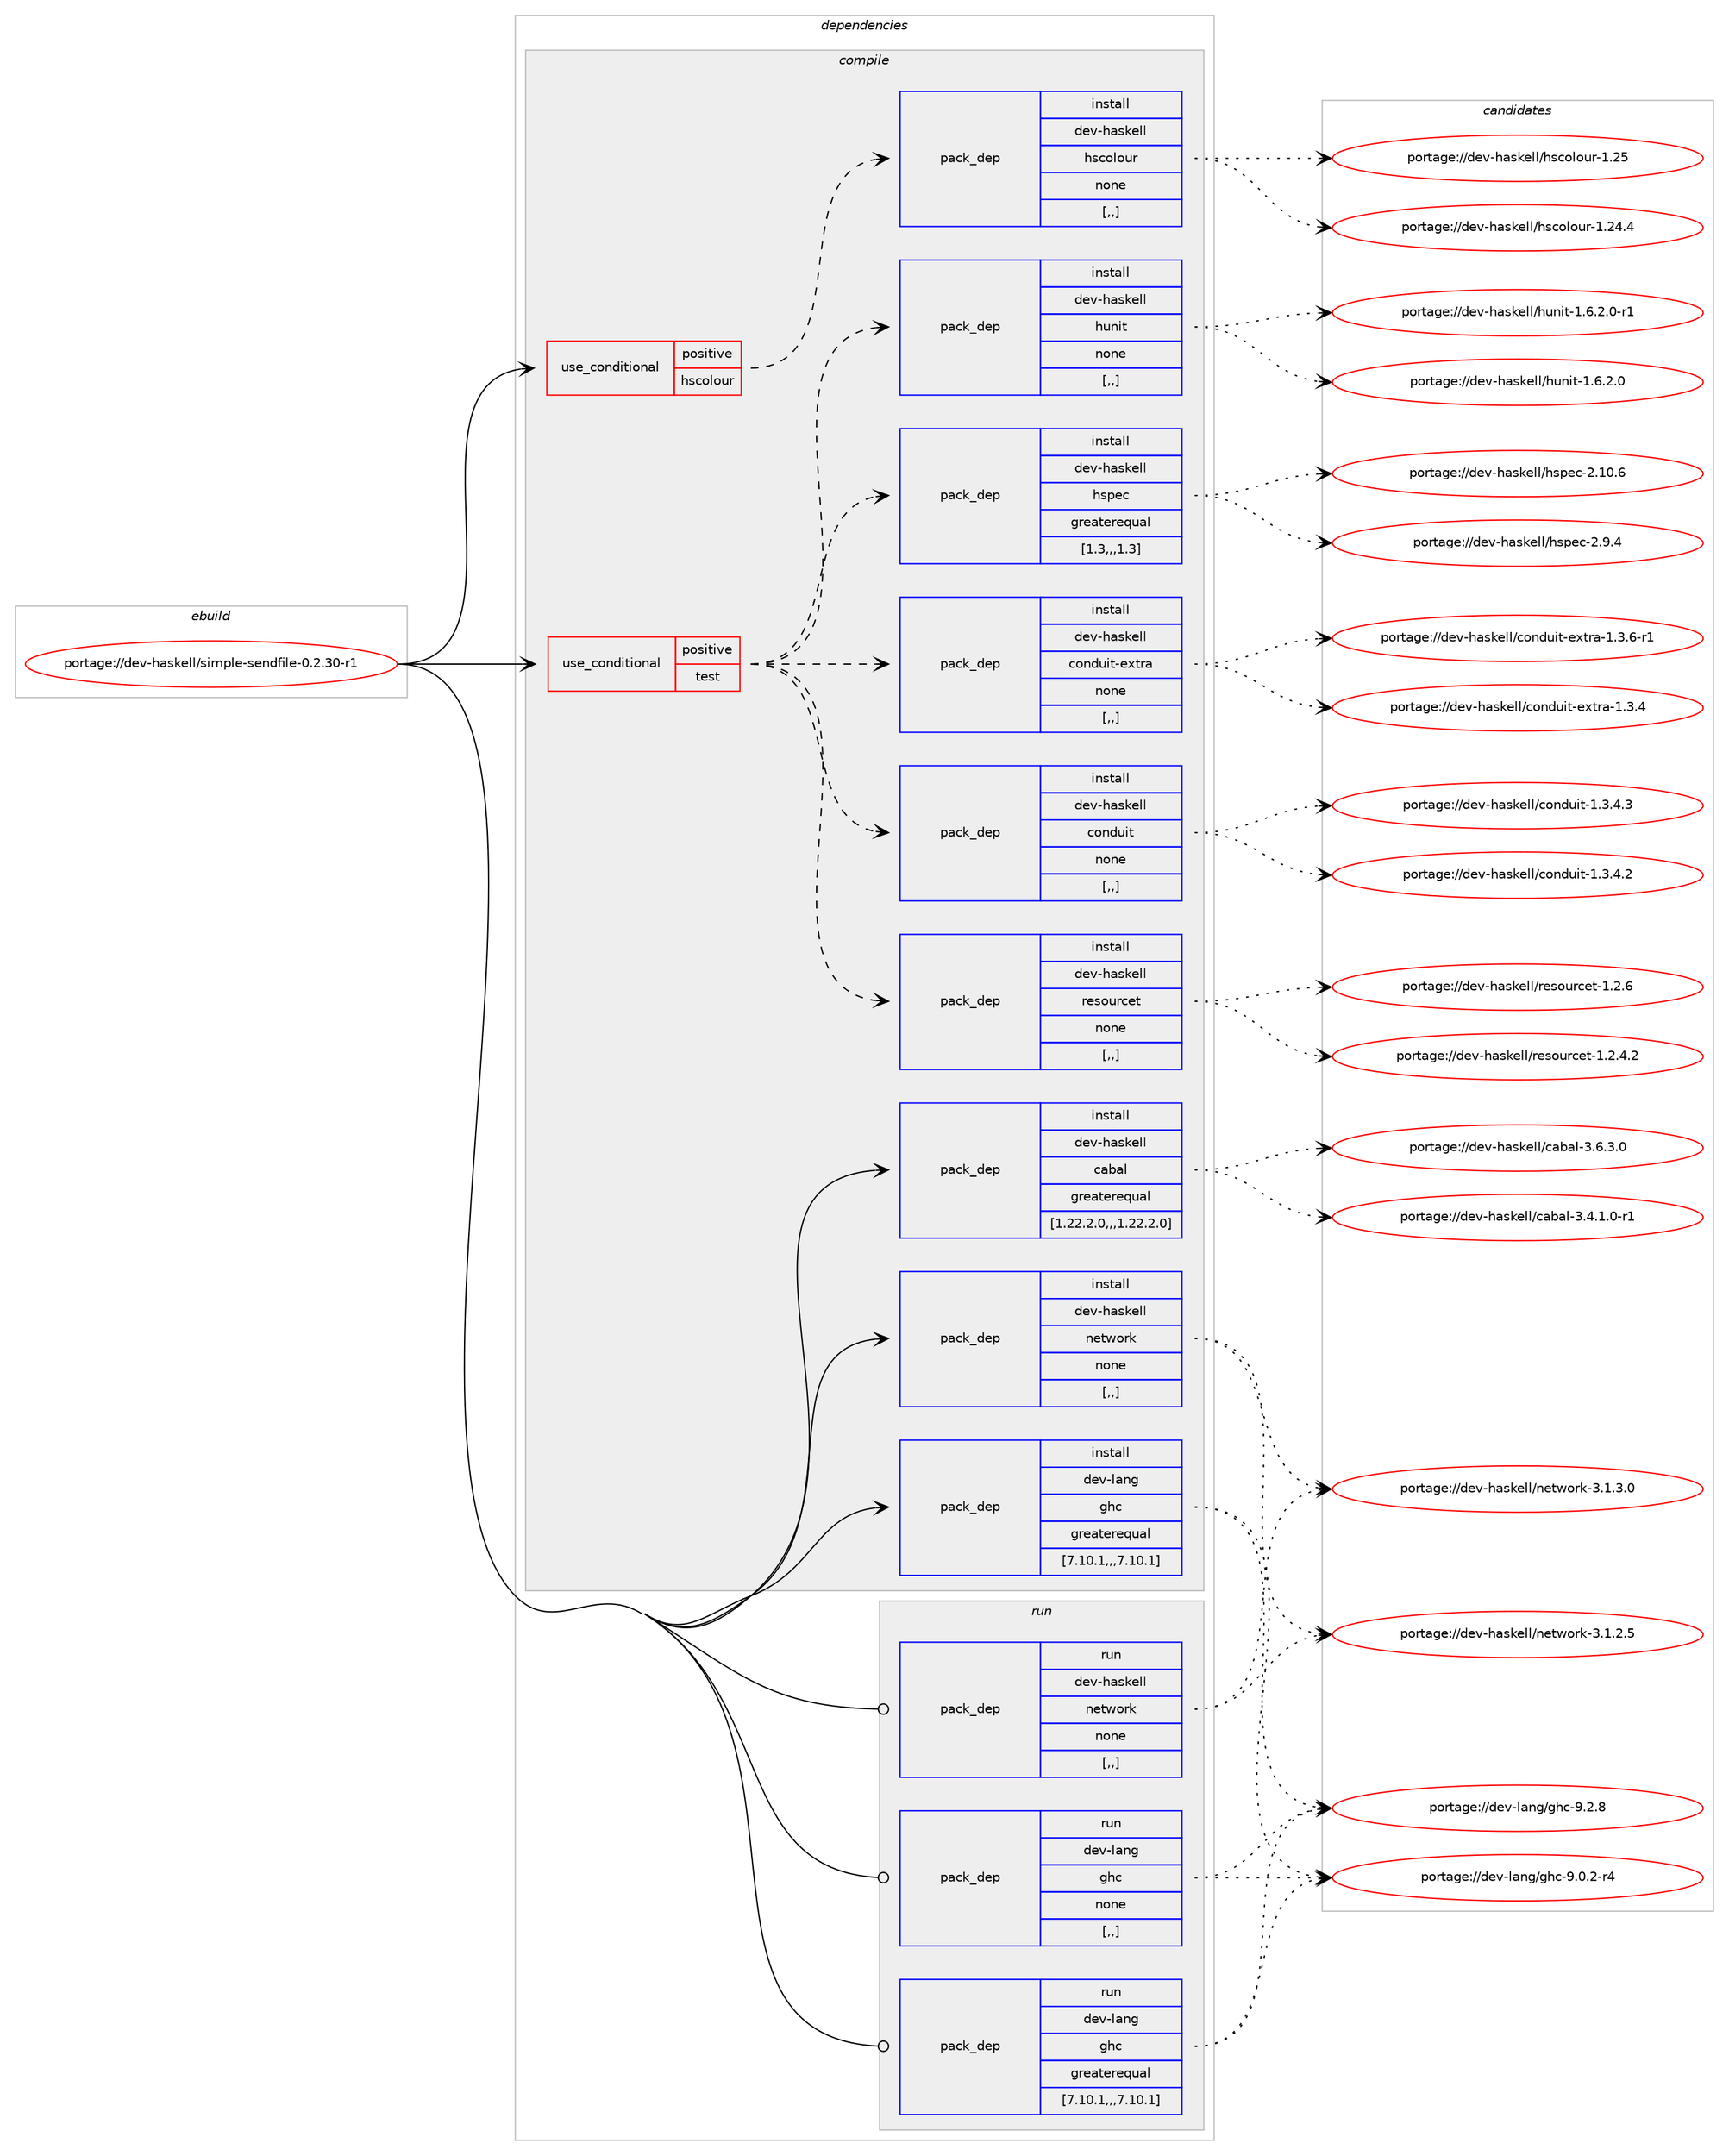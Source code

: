 digraph prolog {

# *************
# Graph options
# *************

newrank=true;
concentrate=true;
compound=true;
graph [rankdir=LR,fontname=Helvetica,fontsize=10,ranksep=1.5];#, ranksep=2.5, nodesep=0.2];
edge  [arrowhead=vee];
node  [fontname=Helvetica,fontsize=10];

# **********
# The ebuild
# **********

subgraph cluster_leftcol {
color=gray;
label=<<i>ebuild</i>>;
id [label="portage://dev-haskell/simple-sendfile-0.2.30-r1", color=red, width=4, href="../dev-haskell/simple-sendfile-0.2.30-r1.svg"];
}

# ****************
# The dependencies
# ****************

subgraph cluster_midcol {
color=gray;
label=<<i>dependencies</i>>;
subgraph cluster_compile {
fillcolor="#eeeeee";
style=filled;
label=<<i>compile</i>>;
subgraph cond21012 {
dependency87939 [label=<<TABLE BORDER="0" CELLBORDER="1" CELLSPACING="0" CELLPADDING="4"><TR><TD ROWSPAN="3" CELLPADDING="10">use_conditional</TD></TR><TR><TD>positive</TD></TR><TR><TD>hscolour</TD></TR></TABLE>>, shape=none, color=red];
subgraph pack65915 {
dependency87940 [label=<<TABLE BORDER="0" CELLBORDER="1" CELLSPACING="0" CELLPADDING="4" WIDTH="220"><TR><TD ROWSPAN="6" CELLPADDING="30">pack_dep</TD></TR><TR><TD WIDTH="110">install</TD></TR><TR><TD>dev-haskell</TD></TR><TR><TD>hscolour</TD></TR><TR><TD>none</TD></TR><TR><TD>[,,]</TD></TR></TABLE>>, shape=none, color=blue];
}
dependency87939:e -> dependency87940:w [weight=20,style="dashed",arrowhead="vee"];
}
id:e -> dependency87939:w [weight=20,style="solid",arrowhead="vee"];
subgraph cond21013 {
dependency87941 [label=<<TABLE BORDER="0" CELLBORDER="1" CELLSPACING="0" CELLPADDING="4"><TR><TD ROWSPAN="3" CELLPADDING="10">use_conditional</TD></TR><TR><TD>positive</TD></TR><TR><TD>test</TD></TR></TABLE>>, shape=none, color=red];
subgraph pack65916 {
dependency87942 [label=<<TABLE BORDER="0" CELLBORDER="1" CELLSPACING="0" CELLPADDING="4" WIDTH="220"><TR><TD ROWSPAN="6" CELLPADDING="30">pack_dep</TD></TR><TR><TD WIDTH="110">install</TD></TR><TR><TD>dev-haskell</TD></TR><TR><TD>conduit</TD></TR><TR><TD>none</TD></TR><TR><TD>[,,]</TD></TR></TABLE>>, shape=none, color=blue];
}
dependency87941:e -> dependency87942:w [weight=20,style="dashed",arrowhead="vee"];
subgraph pack65917 {
dependency87943 [label=<<TABLE BORDER="0" CELLBORDER="1" CELLSPACING="0" CELLPADDING="4" WIDTH="220"><TR><TD ROWSPAN="6" CELLPADDING="30">pack_dep</TD></TR><TR><TD WIDTH="110">install</TD></TR><TR><TD>dev-haskell</TD></TR><TR><TD>conduit-extra</TD></TR><TR><TD>none</TD></TR><TR><TD>[,,]</TD></TR></TABLE>>, shape=none, color=blue];
}
dependency87941:e -> dependency87943:w [weight=20,style="dashed",arrowhead="vee"];
subgraph pack65918 {
dependency87944 [label=<<TABLE BORDER="0" CELLBORDER="1" CELLSPACING="0" CELLPADDING="4" WIDTH="220"><TR><TD ROWSPAN="6" CELLPADDING="30">pack_dep</TD></TR><TR><TD WIDTH="110">install</TD></TR><TR><TD>dev-haskell</TD></TR><TR><TD>hspec</TD></TR><TR><TD>greaterequal</TD></TR><TR><TD>[1.3,,,1.3]</TD></TR></TABLE>>, shape=none, color=blue];
}
dependency87941:e -> dependency87944:w [weight=20,style="dashed",arrowhead="vee"];
subgraph pack65919 {
dependency87945 [label=<<TABLE BORDER="0" CELLBORDER="1" CELLSPACING="0" CELLPADDING="4" WIDTH="220"><TR><TD ROWSPAN="6" CELLPADDING="30">pack_dep</TD></TR><TR><TD WIDTH="110">install</TD></TR><TR><TD>dev-haskell</TD></TR><TR><TD>hunit</TD></TR><TR><TD>none</TD></TR><TR><TD>[,,]</TD></TR></TABLE>>, shape=none, color=blue];
}
dependency87941:e -> dependency87945:w [weight=20,style="dashed",arrowhead="vee"];
subgraph pack65920 {
dependency87946 [label=<<TABLE BORDER="0" CELLBORDER="1" CELLSPACING="0" CELLPADDING="4" WIDTH="220"><TR><TD ROWSPAN="6" CELLPADDING="30">pack_dep</TD></TR><TR><TD WIDTH="110">install</TD></TR><TR><TD>dev-haskell</TD></TR><TR><TD>resourcet</TD></TR><TR><TD>none</TD></TR><TR><TD>[,,]</TD></TR></TABLE>>, shape=none, color=blue];
}
dependency87941:e -> dependency87946:w [weight=20,style="dashed",arrowhead="vee"];
}
id:e -> dependency87941:w [weight=20,style="solid",arrowhead="vee"];
subgraph pack65921 {
dependency87947 [label=<<TABLE BORDER="0" CELLBORDER="1" CELLSPACING="0" CELLPADDING="4" WIDTH="220"><TR><TD ROWSPAN="6" CELLPADDING="30">pack_dep</TD></TR><TR><TD WIDTH="110">install</TD></TR><TR><TD>dev-haskell</TD></TR><TR><TD>cabal</TD></TR><TR><TD>greaterequal</TD></TR><TR><TD>[1.22.2.0,,,1.22.2.0]</TD></TR></TABLE>>, shape=none, color=blue];
}
id:e -> dependency87947:w [weight=20,style="solid",arrowhead="vee"];
subgraph pack65922 {
dependency87948 [label=<<TABLE BORDER="0" CELLBORDER="1" CELLSPACING="0" CELLPADDING="4" WIDTH="220"><TR><TD ROWSPAN="6" CELLPADDING="30">pack_dep</TD></TR><TR><TD WIDTH="110">install</TD></TR><TR><TD>dev-haskell</TD></TR><TR><TD>network</TD></TR><TR><TD>none</TD></TR><TR><TD>[,,]</TD></TR></TABLE>>, shape=none, color=blue];
}
id:e -> dependency87948:w [weight=20,style="solid",arrowhead="vee"];
subgraph pack65923 {
dependency87949 [label=<<TABLE BORDER="0" CELLBORDER="1" CELLSPACING="0" CELLPADDING="4" WIDTH="220"><TR><TD ROWSPAN="6" CELLPADDING="30">pack_dep</TD></TR><TR><TD WIDTH="110">install</TD></TR><TR><TD>dev-lang</TD></TR><TR><TD>ghc</TD></TR><TR><TD>greaterequal</TD></TR><TR><TD>[7.10.1,,,7.10.1]</TD></TR></TABLE>>, shape=none, color=blue];
}
id:e -> dependency87949:w [weight=20,style="solid",arrowhead="vee"];
}
subgraph cluster_compileandrun {
fillcolor="#eeeeee";
style=filled;
label=<<i>compile and run</i>>;
}
subgraph cluster_run {
fillcolor="#eeeeee";
style=filled;
label=<<i>run</i>>;
subgraph pack65924 {
dependency87950 [label=<<TABLE BORDER="0" CELLBORDER="1" CELLSPACING="0" CELLPADDING="4" WIDTH="220"><TR><TD ROWSPAN="6" CELLPADDING="30">pack_dep</TD></TR><TR><TD WIDTH="110">run</TD></TR><TR><TD>dev-haskell</TD></TR><TR><TD>network</TD></TR><TR><TD>none</TD></TR><TR><TD>[,,]</TD></TR></TABLE>>, shape=none, color=blue];
}
id:e -> dependency87950:w [weight=20,style="solid",arrowhead="odot"];
subgraph pack65925 {
dependency87951 [label=<<TABLE BORDER="0" CELLBORDER="1" CELLSPACING="0" CELLPADDING="4" WIDTH="220"><TR><TD ROWSPAN="6" CELLPADDING="30">pack_dep</TD></TR><TR><TD WIDTH="110">run</TD></TR><TR><TD>dev-lang</TD></TR><TR><TD>ghc</TD></TR><TR><TD>greaterequal</TD></TR><TR><TD>[7.10.1,,,7.10.1]</TD></TR></TABLE>>, shape=none, color=blue];
}
id:e -> dependency87951:w [weight=20,style="solid",arrowhead="odot"];
subgraph pack65926 {
dependency87952 [label=<<TABLE BORDER="0" CELLBORDER="1" CELLSPACING="0" CELLPADDING="4" WIDTH="220"><TR><TD ROWSPAN="6" CELLPADDING="30">pack_dep</TD></TR><TR><TD WIDTH="110">run</TD></TR><TR><TD>dev-lang</TD></TR><TR><TD>ghc</TD></TR><TR><TD>none</TD></TR><TR><TD>[,,]</TD></TR></TABLE>>, shape=none, color=blue];
}
id:e -> dependency87952:w [weight=20,style="solid",arrowhead="odot"];
}
}

# **************
# The candidates
# **************

subgraph cluster_choices {
rank=same;
color=gray;
label=<<i>candidates</i>>;

subgraph choice65915 {
color=black;
nodesep=1;
choice100101118451049711510710110810847104115991111081111171144549465053 [label="portage://dev-haskell/hscolour-1.25", color=red, width=4,href="../dev-haskell/hscolour-1.25.svg"];
choice1001011184510497115107101108108471041159911110811111711445494650524652 [label="portage://dev-haskell/hscolour-1.24.4", color=red, width=4,href="../dev-haskell/hscolour-1.24.4.svg"];
dependency87940:e -> choice100101118451049711510710110810847104115991111081111171144549465053:w [style=dotted,weight="100"];
dependency87940:e -> choice1001011184510497115107101108108471041159911110811111711445494650524652:w [style=dotted,weight="100"];
}
subgraph choice65916 {
color=black;
nodesep=1;
choice100101118451049711510710110810847991111101001171051164549465146524651 [label="portage://dev-haskell/conduit-1.3.4.3", color=red, width=4,href="../dev-haskell/conduit-1.3.4.3.svg"];
choice100101118451049711510710110810847991111101001171051164549465146524650 [label="portage://dev-haskell/conduit-1.3.4.2", color=red, width=4,href="../dev-haskell/conduit-1.3.4.2.svg"];
dependency87942:e -> choice100101118451049711510710110810847991111101001171051164549465146524651:w [style=dotted,weight="100"];
dependency87942:e -> choice100101118451049711510710110810847991111101001171051164549465146524650:w [style=dotted,weight="100"];
}
subgraph choice65917 {
color=black;
nodesep=1;
choice1001011184510497115107101108108479911111010011710511645101120116114974549465146544511449 [label="portage://dev-haskell/conduit-extra-1.3.6-r1", color=red, width=4,href="../dev-haskell/conduit-extra-1.3.6-r1.svg"];
choice100101118451049711510710110810847991111101001171051164510112011611497454946514652 [label="portage://dev-haskell/conduit-extra-1.3.4", color=red, width=4,href="../dev-haskell/conduit-extra-1.3.4.svg"];
dependency87943:e -> choice1001011184510497115107101108108479911111010011710511645101120116114974549465146544511449:w [style=dotted,weight="100"];
dependency87943:e -> choice100101118451049711510710110810847991111101001171051164510112011611497454946514652:w [style=dotted,weight="100"];
}
subgraph choice65918 {
color=black;
nodesep=1;
choice1001011184510497115107101108108471041151121019945504649484654 [label="portage://dev-haskell/hspec-2.10.6", color=red, width=4,href="../dev-haskell/hspec-2.10.6.svg"];
choice10010111845104971151071011081084710411511210199455046574652 [label="portage://dev-haskell/hspec-2.9.4", color=red, width=4,href="../dev-haskell/hspec-2.9.4.svg"];
dependency87944:e -> choice1001011184510497115107101108108471041151121019945504649484654:w [style=dotted,weight="100"];
dependency87944:e -> choice10010111845104971151071011081084710411511210199455046574652:w [style=dotted,weight="100"];
}
subgraph choice65919 {
color=black;
nodesep=1;
choice10010111845104971151071011081084710411711010511645494654465046484511449 [label="portage://dev-haskell/hunit-1.6.2.0-r1", color=red, width=4,href="../dev-haskell/hunit-1.6.2.0-r1.svg"];
choice1001011184510497115107101108108471041171101051164549465446504648 [label="portage://dev-haskell/hunit-1.6.2.0", color=red, width=4,href="../dev-haskell/hunit-1.6.2.0.svg"];
dependency87945:e -> choice10010111845104971151071011081084710411711010511645494654465046484511449:w [style=dotted,weight="100"];
dependency87945:e -> choice1001011184510497115107101108108471041171101051164549465446504648:w [style=dotted,weight="100"];
}
subgraph choice65920 {
color=black;
nodesep=1;
choice10010111845104971151071011081084711410111511111711499101116454946504654 [label="portage://dev-haskell/resourcet-1.2.6", color=red, width=4,href="../dev-haskell/resourcet-1.2.6.svg"];
choice100101118451049711510710110810847114101115111117114991011164549465046524650 [label="portage://dev-haskell/resourcet-1.2.4.2", color=red, width=4,href="../dev-haskell/resourcet-1.2.4.2.svg"];
dependency87946:e -> choice10010111845104971151071011081084711410111511111711499101116454946504654:w [style=dotted,weight="100"];
dependency87946:e -> choice100101118451049711510710110810847114101115111117114991011164549465046524650:w [style=dotted,weight="100"];
}
subgraph choice65921 {
color=black;
nodesep=1;
choice100101118451049711510710110810847999798971084551465446514648 [label="portage://dev-haskell/cabal-3.6.3.0", color=red, width=4,href="../dev-haskell/cabal-3.6.3.0.svg"];
choice1001011184510497115107101108108479997989710845514652464946484511449 [label="portage://dev-haskell/cabal-3.4.1.0-r1", color=red, width=4,href="../dev-haskell/cabal-3.4.1.0-r1.svg"];
dependency87947:e -> choice100101118451049711510710110810847999798971084551465446514648:w [style=dotted,weight="100"];
dependency87947:e -> choice1001011184510497115107101108108479997989710845514652464946484511449:w [style=dotted,weight="100"];
}
subgraph choice65922 {
color=black;
nodesep=1;
choice1001011184510497115107101108108471101011161191111141074551464946514648 [label="portage://dev-haskell/network-3.1.3.0", color=red, width=4,href="../dev-haskell/network-3.1.3.0.svg"];
choice1001011184510497115107101108108471101011161191111141074551464946504653 [label="portage://dev-haskell/network-3.1.2.5", color=red, width=4,href="../dev-haskell/network-3.1.2.5.svg"];
dependency87948:e -> choice1001011184510497115107101108108471101011161191111141074551464946514648:w [style=dotted,weight="100"];
dependency87948:e -> choice1001011184510497115107101108108471101011161191111141074551464946504653:w [style=dotted,weight="100"];
}
subgraph choice65923 {
color=black;
nodesep=1;
choice10010111845108971101034710310499455746504656 [label="portage://dev-lang/ghc-9.2.8", color=red, width=4,href="../dev-lang/ghc-9.2.8.svg"];
choice100101118451089711010347103104994557464846504511452 [label="portage://dev-lang/ghc-9.0.2-r4", color=red, width=4,href="../dev-lang/ghc-9.0.2-r4.svg"];
dependency87949:e -> choice10010111845108971101034710310499455746504656:w [style=dotted,weight="100"];
dependency87949:e -> choice100101118451089711010347103104994557464846504511452:w [style=dotted,weight="100"];
}
subgraph choice65924 {
color=black;
nodesep=1;
choice1001011184510497115107101108108471101011161191111141074551464946514648 [label="portage://dev-haskell/network-3.1.3.0", color=red, width=4,href="../dev-haskell/network-3.1.3.0.svg"];
choice1001011184510497115107101108108471101011161191111141074551464946504653 [label="portage://dev-haskell/network-3.1.2.5", color=red, width=4,href="../dev-haskell/network-3.1.2.5.svg"];
dependency87950:e -> choice1001011184510497115107101108108471101011161191111141074551464946514648:w [style=dotted,weight="100"];
dependency87950:e -> choice1001011184510497115107101108108471101011161191111141074551464946504653:w [style=dotted,weight="100"];
}
subgraph choice65925 {
color=black;
nodesep=1;
choice10010111845108971101034710310499455746504656 [label="portage://dev-lang/ghc-9.2.8", color=red, width=4,href="../dev-lang/ghc-9.2.8.svg"];
choice100101118451089711010347103104994557464846504511452 [label="portage://dev-lang/ghc-9.0.2-r4", color=red, width=4,href="../dev-lang/ghc-9.0.2-r4.svg"];
dependency87951:e -> choice10010111845108971101034710310499455746504656:w [style=dotted,weight="100"];
dependency87951:e -> choice100101118451089711010347103104994557464846504511452:w [style=dotted,weight="100"];
}
subgraph choice65926 {
color=black;
nodesep=1;
choice10010111845108971101034710310499455746504656 [label="portage://dev-lang/ghc-9.2.8", color=red, width=4,href="../dev-lang/ghc-9.2.8.svg"];
choice100101118451089711010347103104994557464846504511452 [label="portage://dev-lang/ghc-9.0.2-r4", color=red, width=4,href="../dev-lang/ghc-9.0.2-r4.svg"];
dependency87952:e -> choice10010111845108971101034710310499455746504656:w [style=dotted,weight="100"];
dependency87952:e -> choice100101118451089711010347103104994557464846504511452:w [style=dotted,weight="100"];
}
}

}
